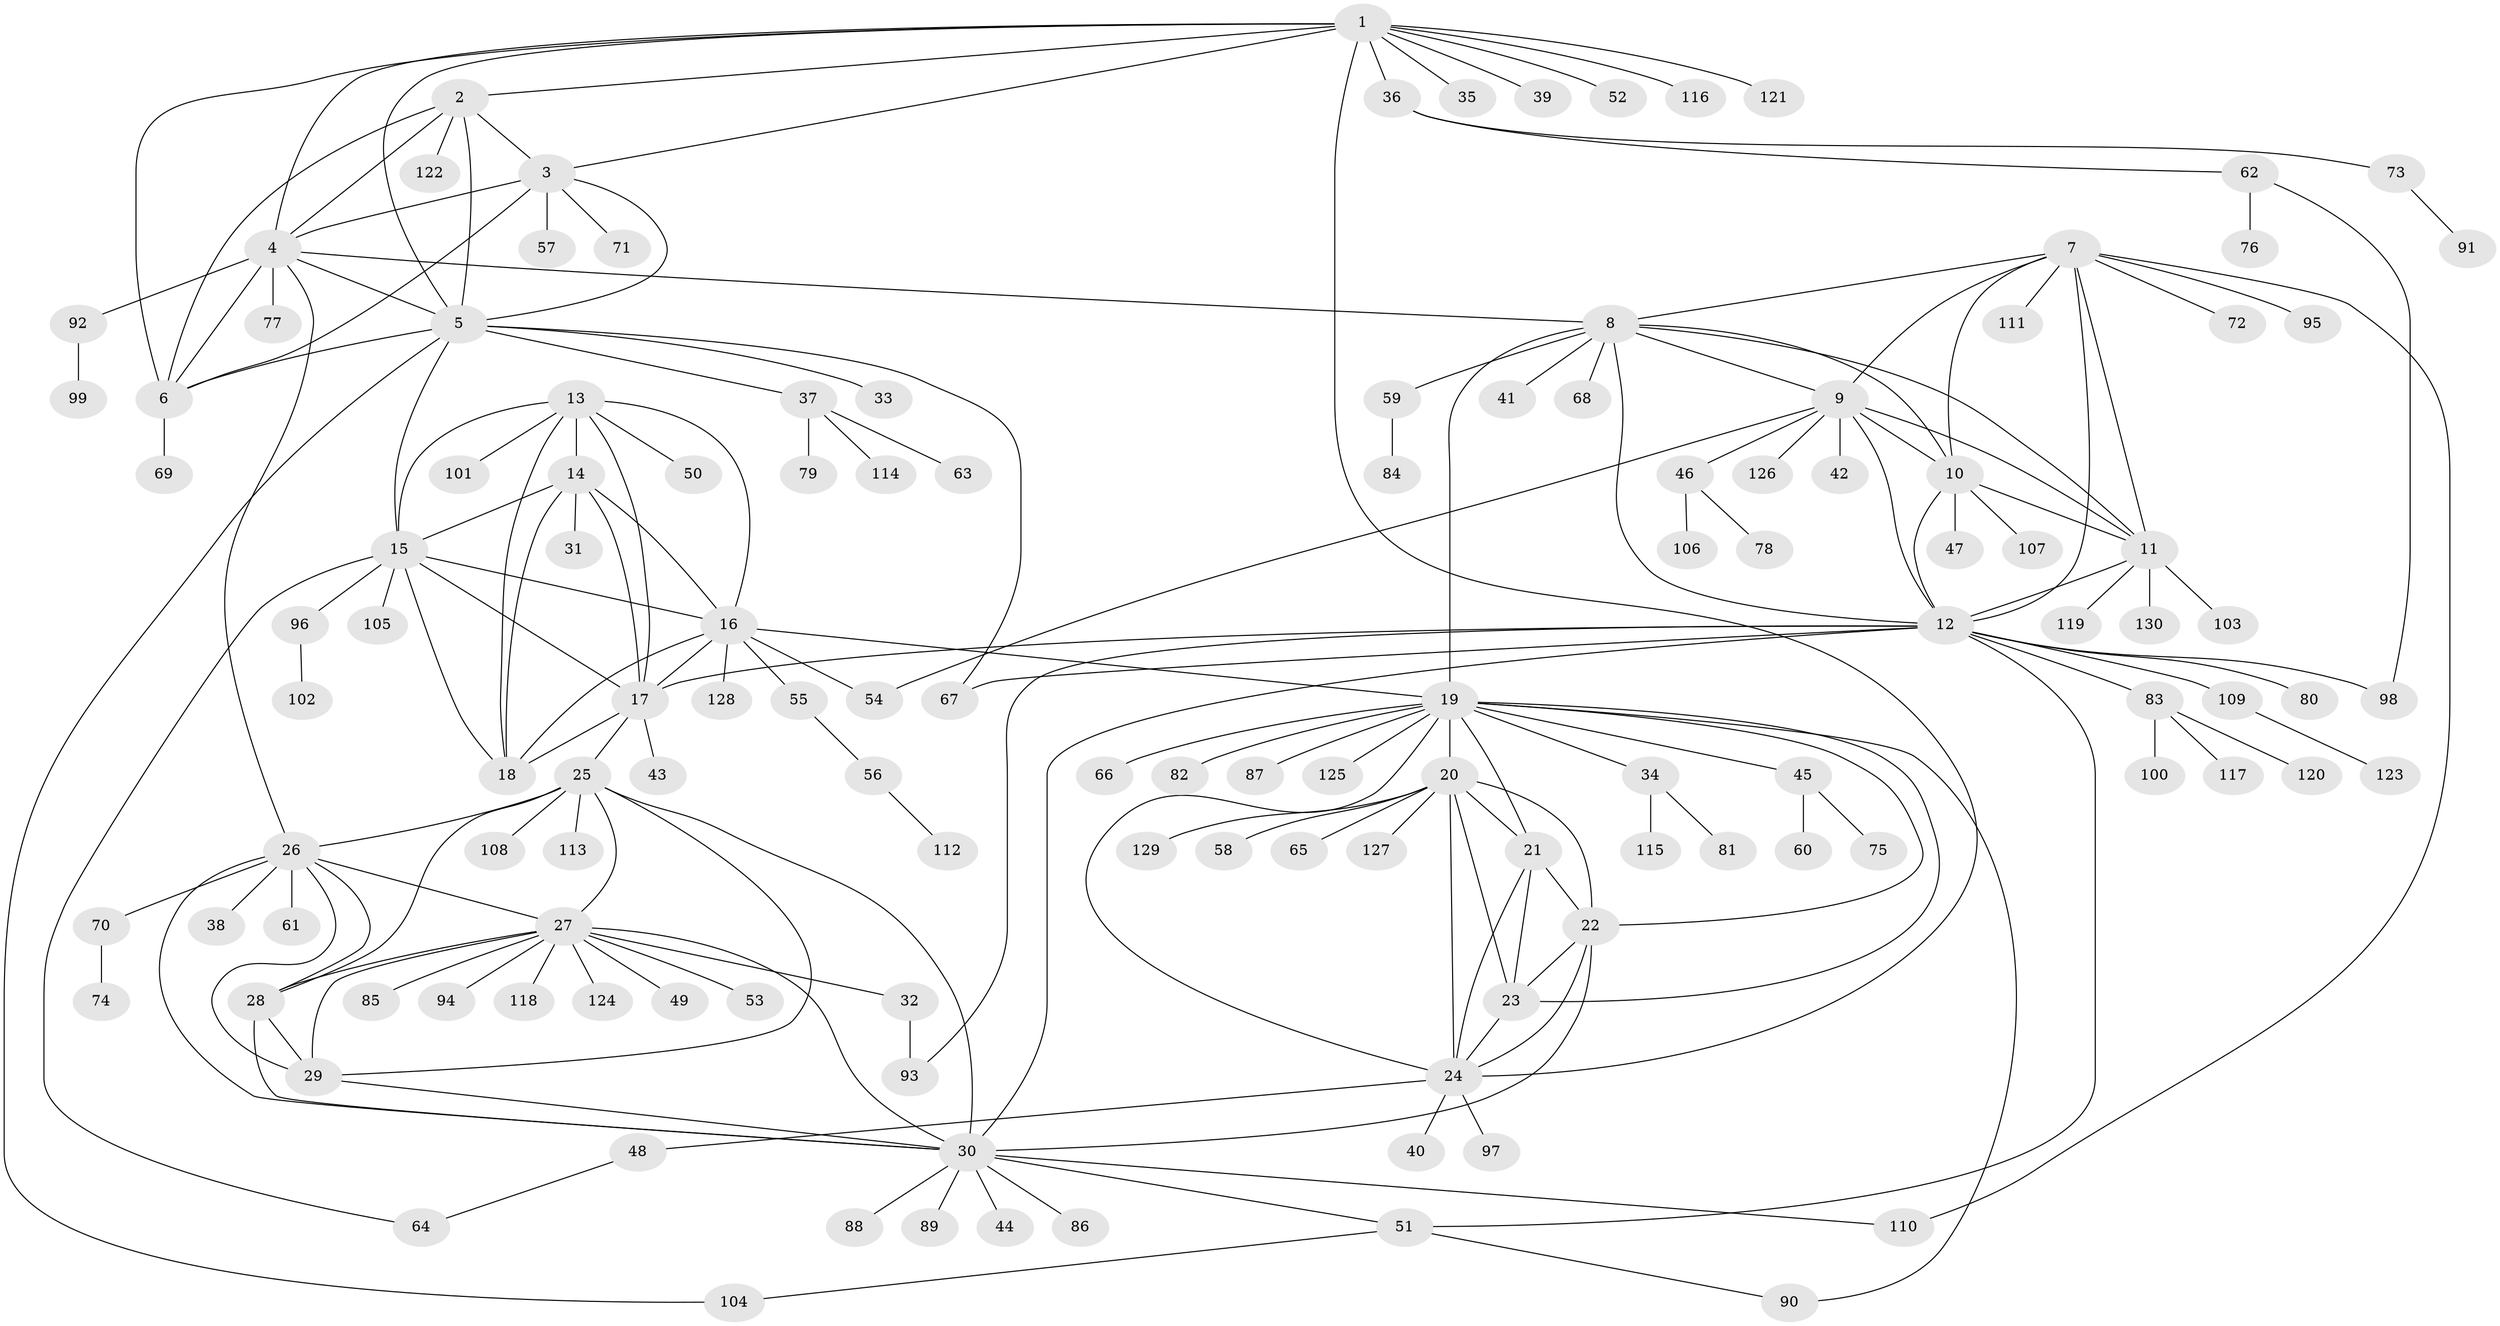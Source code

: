 // Generated by graph-tools (version 1.1) at 2025/26/03/09/25 03:26:40]
// undirected, 130 vertices, 194 edges
graph export_dot {
graph [start="1"]
  node [color=gray90,style=filled];
  1;
  2;
  3;
  4;
  5;
  6;
  7;
  8;
  9;
  10;
  11;
  12;
  13;
  14;
  15;
  16;
  17;
  18;
  19;
  20;
  21;
  22;
  23;
  24;
  25;
  26;
  27;
  28;
  29;
  30;
  31;
  32;
  33;
  34;
  35;
  36;
  37;
  38;
  39;
  40;
  41;
  42;
  43;
  44;
  45;
  46;
  47;
  48;
  49;
  50;
  51;
  52;
  53;
  54;
  55;
  56;
  57;
  58;
  59;
  60;
  61;
  62;
  63;
  64;
  65;
  66;
  67;
  68;
  69;
  70;
  71;
  72;
  73;
  74;
  75;
  76;
  77;
  78;
  79;
  80;
  81;
  82;
  83;
  84;
  85;
  86;
  87;
  88;
  89;
  90;
  91;
  92;
  93;
  94;
  95;
  96;
  97;
  98;
  99;
  100;
  101;
  102;
  103;
  104;
  105;
  106;
  107;
  108;
  109;
  110;
  111;
  112;
  113;
  114;
  115;
  116;
  117;
  118;
  119;
  120;
  121;
  122;
  123;
  124;
  125;
  126;
  127;
  128;
  129;
  130;
  1 -- 2;
  1 -- 3;
  1 -- 4;
  1 -- 5;
  1 -- 6;
  1 -- 24;
  1 -- 35;
  1 -- 36;
  1 -- 39;
  1 -- 52;
  1 -- 116;
  1 -- 121;
  2 -- 3;
  2 -- 4;
  2 -- 5;
  2 -- 6;
  2 -- 122;
  3 -- 4;
  3 -- 5;
  3 -- 6;
  3 -- 57;
  3 -- 71;
  4 -- 5;
  4 -- 6;
  4 -- 8;
  4 -- 26;
  4 -- 77;
  4 -- 92;
  5 -- 6;
  5 -- 15;
  5 -- 33;
  5 -- 37;
  5 -- 67;
  5 -- 104;
  6 -- 69;
  7 -- 8;
  7 -- 9;
  7 -- 10;
  7 -- 11;
  7 -- 12;
  7 -- 72;
  7 -- 95;
  7 -- 110;
  7 -- 111;
  8 -- 9;
  8 -- 10;
  8 -- 11;
  8 -- 12;
  8 -- 19;
  8 -- 41;
  8 -- 59;
  8 -- 68;
  9 -- 10;
  9 -- 11;
  9 -- 12;
  9 -- 42;
  9 -- 46;
  9 -- 54;
  9 -- 126;
  10 -- 11;
  10 -- 12;
  10 -- 47;
  10 -- 107;
  11 -- 12;
  11 -- 103;
  11 -- 119;
  11 -- 130;
  12 -- 17;
  12 -- 30;
  12 -- 51;
  12 -- 67;
  12 -- 80;
  12 -- 83;
  12 -- 93;
  12 -- 98;
  12 -- 109;
  13 -- 14;
  13 -- 15;
  13 -- 16;
  13 -- 17;
  13 -- 18;
  13 -- 50;
  13 -- 101;
  14 -- 15;
  14 -- 16;
  14 -- 17;
  14 -- 18;
  14 -- 31;
  15 -- 16;
  15 -- 17;
  15 -- 18;
  15 -- 64;
  15 -- 96;
  15 -- 105;
  16 -- 17;
  16 -- 18;
  16 -- 19;
  16 -- 54;
  16 -- 55;
  16 -- 128;
  17 -- 18;
  17 -- 25;
  17 -- 43;
  19 -- 20;
  19 -- 21;
  19 -- 22;
  19 -- 23;
  19 -- 24;
  19 -- 34;
  19 -- 45;
  19 -- 66;
  19 -- 82;
  19 -- 87;
  19 -- 90;
  19 -- 125;
  20 -- 21;
  20 -- 22;
  20 -- 23;
  20 -- 24;
  20 -- 58;
  20 -- 65;
  20 -- 127;
  20 -- 129;
  21 -- 22;
  21 -- 23;
  21 -- 24;
  22 -- 23;
  22 -- 24;
  22 -- 30;
  23 -- 24;
  24 -- 40;
  24 -- 48;
  24 -- 97;
  25 -- 26;
  25 -- 27;
  25 -- 28;
  25 -- 29;
  25 -- 30;
  25 -- 108;
  25 -- 113;
  26 -- 27;
  26 -- 28;
  26 -- 29;
  26 -- 30;
  26 -- 38;
  26 -- 61;
  26 -- 70;
  27 -- 28;
  27 -- 29;
  27 -- 30;
  27 -- 32;
  27 -- 49;
  27 -- 53;
  27 -- 85;
  27 -- 94;
  27 -- 118;
  27 -- 124;
  28 -- 29;
  28 -- 30;
  29 -- 30;
  30 -- 44;
  30 -- 51;
  30 -- 86;
  30 -- 88;
  30 -- 89;
  30 -- 110;
  32 -- 93;
  34 -- 81;
  34 -- 115;
  36 -- 62;
  36 -- 73;
  37 -- 63;
  37 -- 79;
  37 -- 114;
  45 -- 60;
  45 -- 75;
  46 -- 78;
  46 -- 106;
  48 -- 64;
  51 -- 90;
  51 -- 104;
  55 -- 56;
  56 -- 112;
  59 -- 84;
  62 -- 76;
  62 -- 98;
  70 -- 74;
  73 -- 91;
  83 -- 100;
  83 -- 117;
  83 -- 120;
  92 -- 99;
  96 -- 102;
  109 -- 123;
}
